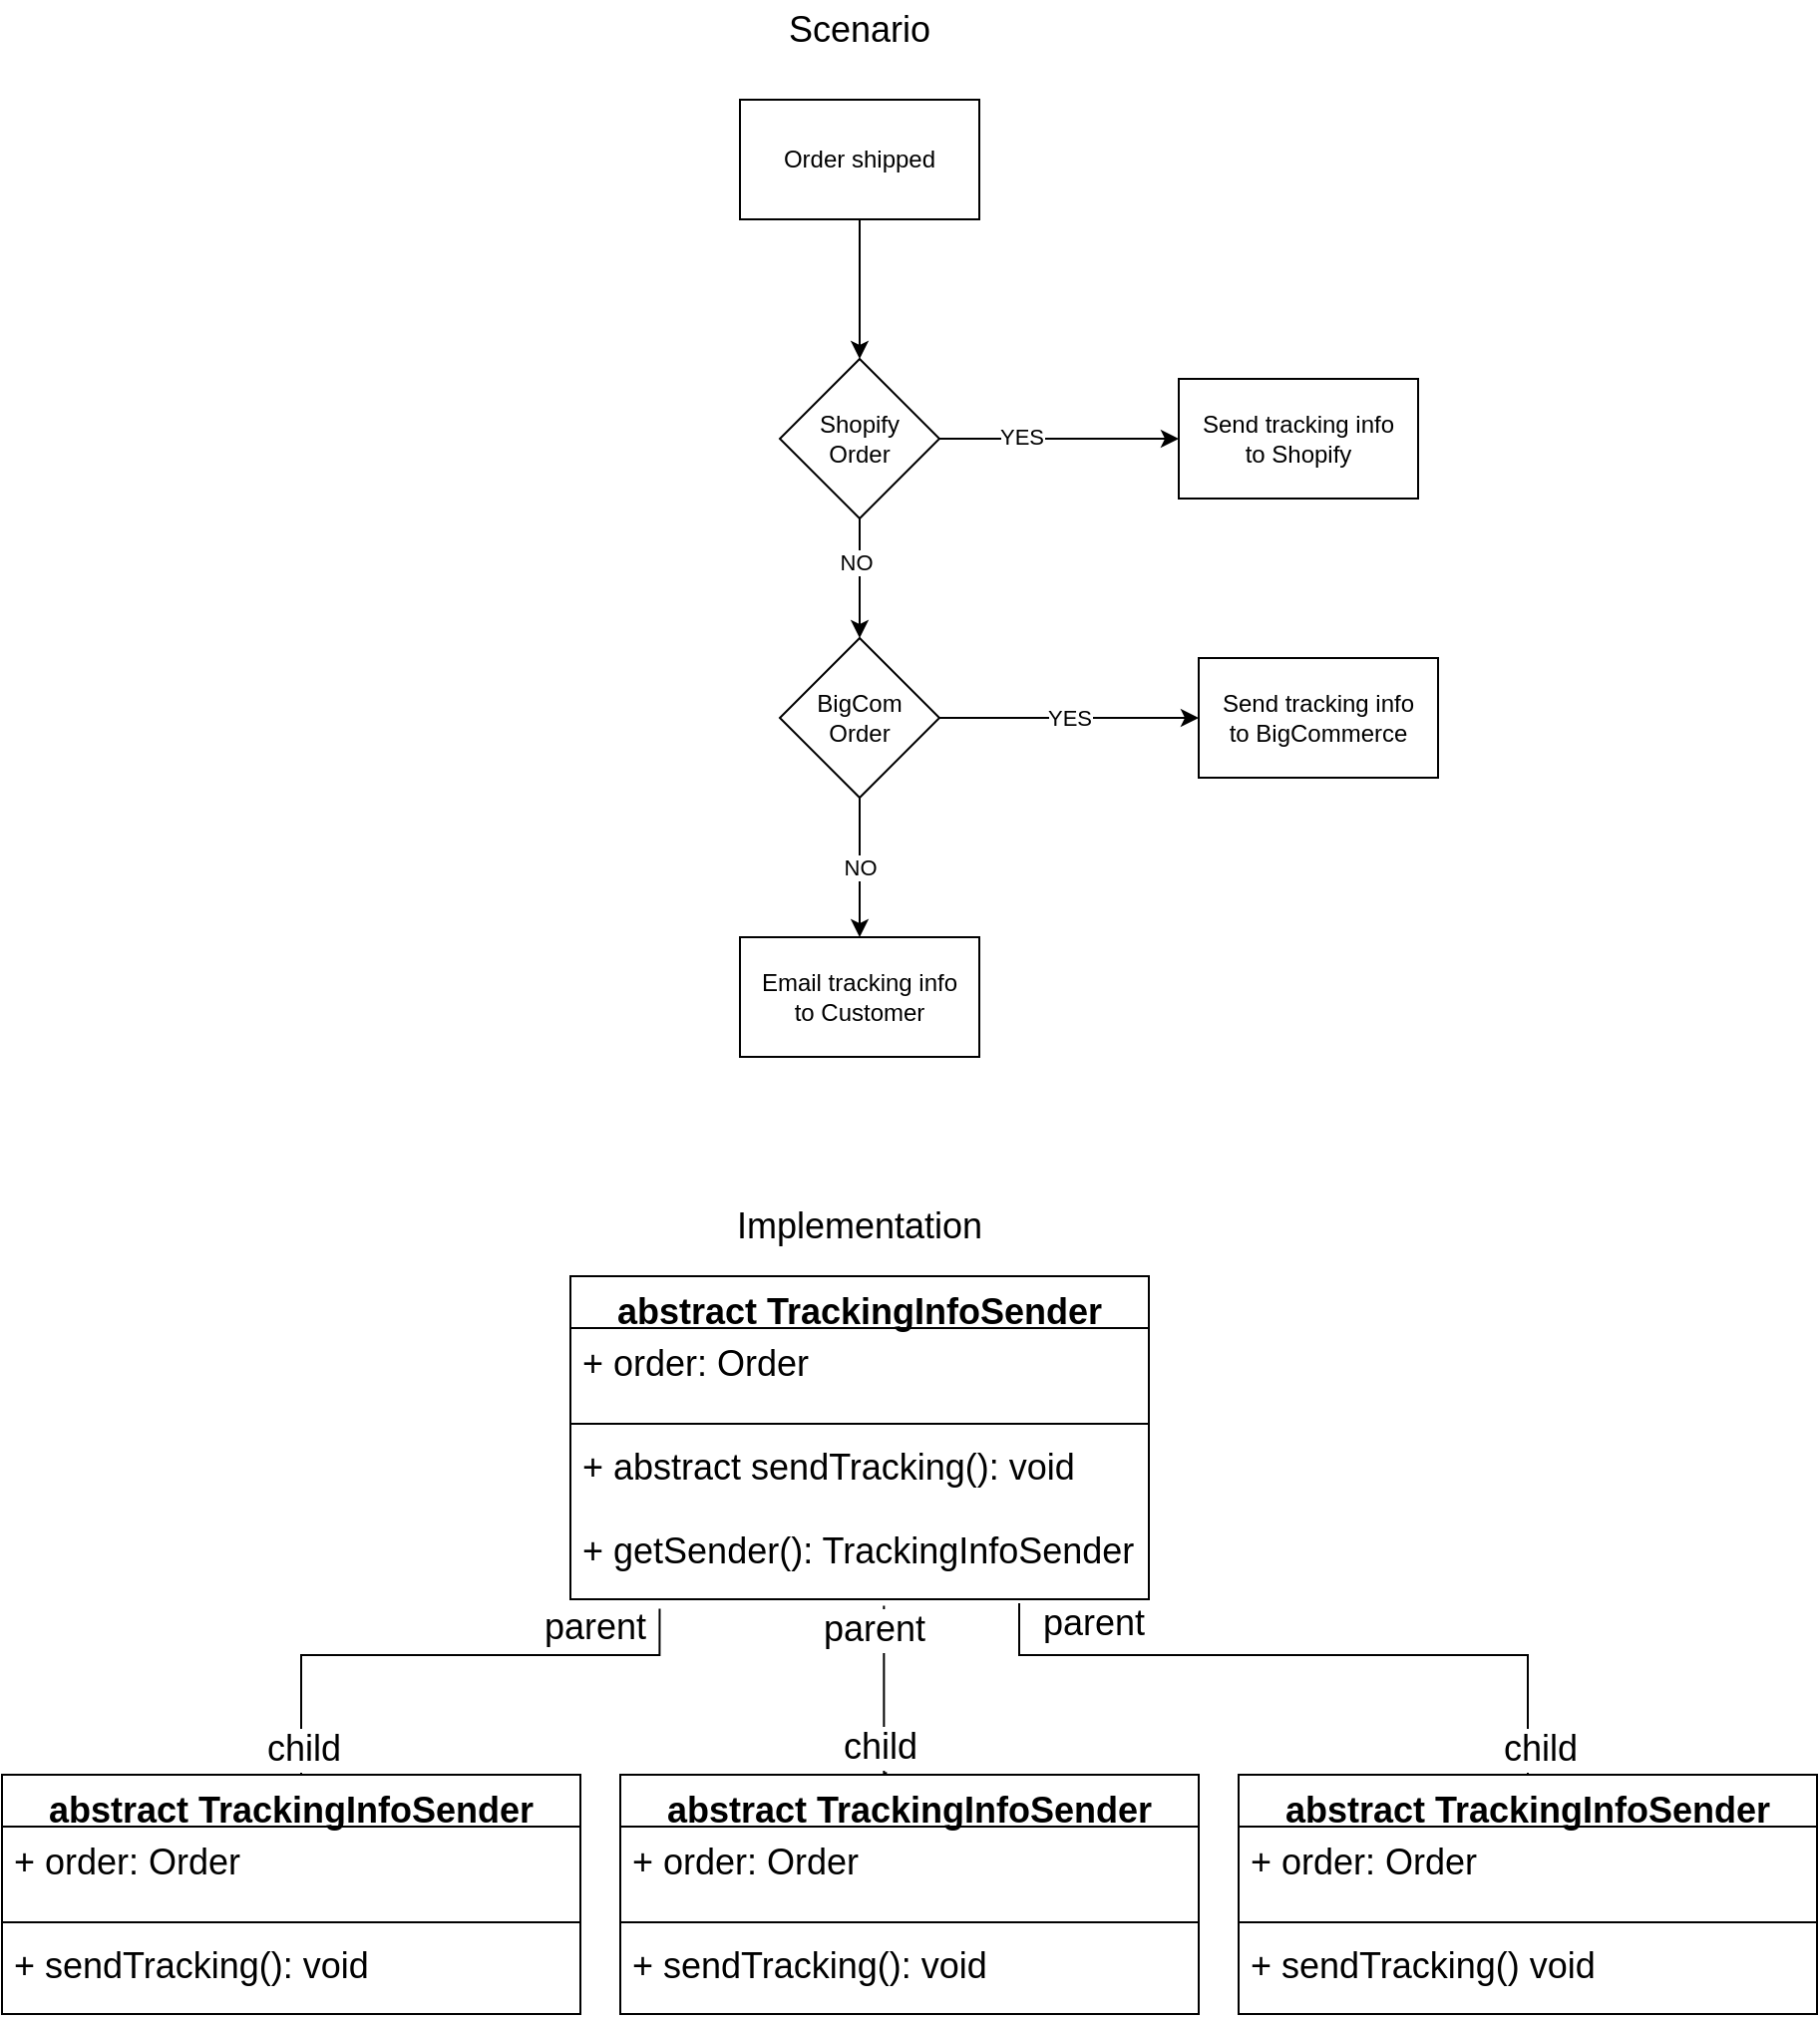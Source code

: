 <mxfile>
    <diagram id="8FRzGtqbTRZkgrxcZ6Gc" name="Page-1">
        <mxGraphModel dx="1373" dy="630" grid="0" gridSize="10" guides="1" tooltips="1" connect="1" arrows="1" fold="1" page="0" pageScale="1" pageWidth="850" pageHeight="1100" math="0" shadow="0">
            <root>
                <mxCell id="0"/>
                <mxCell id="1" parent="0"/>
                <mxCell id="12" style="edgeStyle=none;html=1;entryX=0.5;entryY=0;entryDx=0;entryDy=0;" edge="1" parent="1" source="2" target="3">
                    <mxGeometry relative="1" as="geometry"/>
                </mxCell>
                <mxCell id="2" value="Order shipped" style="rounded=0;whiteSpace=wrap;html=1;" vertex="1" parent="1">
                    <mxGeometry x="300" y="70" width="120" height="60" as="geometry"/>
                </mxCell>
                <mxCell id="9" style="edgeStyle=none;html=1;entryX=0;entryY=0.5;entryDx=0;entryDy=0;" edge="1" parent="1" source="3" target="4">
                    <mxGeometry relative="1" as="geometry"/>
                </mxCell>
                <mxCell id="15" value="YES" style="edgeLabel;html=1;align=center;verticalAlign=middle;resizable=0;points=[];" vertex="1" connectable="0" parent="9">
                    <mxGeometry x="-0.323" y="1" relative="1" as="geometry">
                        <mxPoint as="offset"/>
                    </mxGeometry>
                </mxCell>
                <mxCell id="13" style="edgeStyle=none;html=1;entryX=0.5;entryY=0;entryDx=0;entryDy=0;" edge="1" parent="1" source="3" target="5">
                    <mxGeometry relative="1" as="geometry"/>
                </mxCell>
                <mxCell id="16" value="NO" style="edgeLabel;html=1;align=center;verticalAlign=middle;resizable=0;points=[];" vertex="1" connectable="0" parent="13">
                    <mxGeometry x="-0.28" y="-2" relative="1" as="geometry">
                        <mxPoint as="offset"/>
                    </mxGeometry>
                </mxCell>
                <mxCell id="3" value="Shopify&lt;br&gt;Order" style="rhombus;whiteSpace=wrap;html=1;" vertex="1" parent="1">
                    <mxGeometry x="320" y="200" width="80" height="80" as="geometry"/>
                </mxCell>
                <mxCell id="4" value="Send tracking info&lt;br&gt;to Shopify" style="rounded=0;whiteSpace=wrap;html=1;" vertex="1" parent="1">
                    <mxGeometry x="520" y="210" width="120" height="60" as="geometry"/>
                </mxCell>
                <mxCell id="10" value="YES" style="edgeStyle=none;html=1;" edge="1" parent="1" source="5" target="6">
                    <mxGeometry relative="1" as="geometry"/>
                </mxCell>
                <mxCell id="14" value="NO" style="edgeStyle=none;html=1;entryX=0.5;entryY=0;entryDx=0;entryDy=0;" edge="1" parent="1" source="5" target="8">
                    <mxGeometry relative="1" as="geometry"/>
                </mxCell>
                <mxCell id="5" value="BigCom&lt;br&gt;Order" style="rhombus;whiteSpace=wrap;html=1;" vertex="1" parent="1">
                    <mxGeometry x="320" y="340" width="80" height="80" as="geometry"/>
                </mxCell>
                <mxCell id="6" value="Send tracking info&lt;br&gt;to BigCommerce" style="rounded=0;whiteSpace=wrap;html=1;" vertex="1" parent="1">
                    <mxGeometry x="530" y="350" width="120" height="60" as="geometry"/>
                </mxCell>
                <mxCell id="8" value="Email tracking info&lt;br&gt;to Customer" style="rounded=0;whiteSpace=wrap;html=1;" vertex="1" parent="1">
                    <mxGeometry x="300" y="490" width="120" height="60" as="geometry"/>
                </mxCell>
                <mxCell id="17" value="&lt;font style=&quot;font-size: 18px;&quot;&gt;Scenario&lt;/font&gt;" style="text;html=1;strokeColor=none;fillColor=none;align=center;verticalAlign=middle;whiteSpace=wrap;rounded=0;" vertex="1" parent="1">
                    <mxGeometry x="310" y="20" width="100" height="30" as="geometry"/>
                </mxCell>
                <mxCell id="18" value="&lt;font style=&quot;font-size: 18px;&quot;&gt;Implementation&lt;/font&gt;" style="text;html=1;strokeColor=none;fillColor=none;align=center;verticalAlign=middle;whiteSpace=wrap;rounded=0;" vertex="1" parent="1">
                    <mxGeometry x="290" y="620" width="140" height="30" as="geometry"/>
                </mxCell>
                <mxCell id="28" value="abstract TrackingInfoSender" style="swimlane;fontStyle=1;align=center;verticalAlign=top;childLayout=stackLayout;horizontal=1;startSize=26;horizontalStack=0;resizeParent=1;resizeParentMax=0;resizeLast=0;collapsible=1;marginBottom=0;fontSize=18;" vertex="1" parent="1">
                    <mxGeometry x="215" y="660" width="290" height="162" as="geometry"/>
                </mxCell>
                <mxCell id="29" value="+ order: Order" style="text;strokeColor=none;fillColor=none;align=left;verticalAlign=top;spacingLeft=4;spacingRight=4;overflow=hidden;rotatable=0;points=[[0,0.5],[1,0.5]];portConstraint=eastwest;fontSize=18;" vertex="1" parent="28">
                    <mxGeometry y="26" width="290" height="44" as="geometry"/>
                </mxCell>
                <mxCell id="30" value="" style="line;strokeWidth=1;fillColor=none;align=left;verticalAlign=middle;spacingTop=-1;spacingLeft=3;spacingRight=3;rotatable=0;labelPosition=right;points=[];portConstraint=eastwest;strokeColor=inherit;fontSize=18;" vertex="1" parent="28">
                    <mxGeometry y="70" width="290" height="8" as="geometry"/>
                </mxCell>
                <mxCell id="31" value="+ abstract sendTracking(): void" style="text;strokeColor=none;fillColor=none;align=left;verticalAlign=top;spacingLeft=4;spacingRight=4;overflow=hidden;rotatable=0;points=[[0,0.5],[1,0.5]];portConstraint=eastwest;fontSize=18;" vertex="1" parent="28">
                    <mxGeometry y="78" width="290" height="42" as="geometry"/>
                </mxCell>
                <mxCell id="44" value="+ getSender(): TrackingInfoSender" style="text;strokeColor=none;fillColor=none;align=left;verticalAlign=top;spacingLeft=4;spacingRight=4;overflow=hidden;rotatable=0;points=[[0,0.5],[1,0.5]];portConstraint=eastwest;fontSize=18;" vertex="1" parent="28">
                    <mxGeometry y="120" width="290" height="42" as="geometry"/>
                </mxCell>
                <mxCell id="45" value="" style="endArrow=none;html=1;edgeStyle=orthogonalEdgeStyle;fontSize=18;exitX=0.137;exitY=1.114;exitDx=0;exitDy=0;exitPerimeter=0;entryX=0.5;entryY=0;entryDx=0;entryDy=0;rounded=0;" edge="1" parent="28">
                    <mxGeometry relative="1" as="geometry">
                        <mxPoint x="44.73" y="166.788" as="sourcePoint"/>
                        <mxPoint x="-135" y="250" as="targetPoint"/>
                        <Array as="points">
                            <mxPoint x="45" y="190"/>
                            <mxPoint x="-135" y="190"/>
                        </Array>
                    </mxGeometry>
                </mxCell>
                <mxCell id="46" value="parent" style="edgeLabel;resizable=0;html=1;align=left;verticalAlign=bottom;fontSize=18;" connectable="0" vertex="1" parent="45">
                    <mxGeometry x="-1" relative="1" as="geometry">
                        <mxPoint x="-60" y="23" as="offset"/>
                    </mxGeometry>
                </mxCell>
                <mxCell id="47" value="child" style="edgeLabel;resizable=0;html=1;align=right;verticalAlign=bottom;fontSize=18;" connectable="0" vertex="1" parent="45">
                    <mxGeometry x="1" relative="1" as="geometry">
                        <mxPoint x="20" as="offset"/>
                    </mxGeometry>
                </mxCell>
                <mxCell id="32" value="abstract TrackingInfoSender" style="swimlane;fontStyle=1;align=center;verticalAlign=top;childLayout=stackLayout;horizontal=1;startSize=26;horizontalStack=0;resizeParent=1;resizeParentMax=0;resizeLast=0;collapsible=1;marginBottom=0;fontSize=18;" vertex="1" parent="1">
                    <mxGeometry x="-70" y="910" width="290" height="120" as="geometry"/>
                </mxCell>
                <mxCell id="33" value="+ order: Order" style="text;strokeColor=none;fillColor=none;align=left;verticalAlign=top;spacingLeft=4;spacingRight=4;overflow=hidden;rotatable=0;points=[[0,0.5],[1,0.5]];portConstraint=eastwest;fontSize=18;" vertex="1" parent="32">
                    <mxGeometry y="26" width="290" height="44" as="geometry"/>
                </mxCell>
                <mxCell id="34" value="" style="line;strokeWidth=1;fillColor=none;align=left;verticalAlign=middle;spacingTop=-1;spacingLeft=3;spacingRight=3;rotatable=0;labelPosition=right;points=[];portConstraint=eastwest;strokeColor=inherit;fontSize=18;" vertex="1" parent="32">
                    <mxGeometry y="70" width="290" height="8" as="geometry"/>
                </mxCell>
                <mxCell id="35" value="+ sendTracking(): void" style="text;strokeColor=none;fillColor=none;align=left;verticalAlign=top;spacingLeft=4;spacingRight=4;overflow=hidden;rotatable=0;points=[[0,0.5],[1,0.5]];portConstraint=eastwest;fontSize=18;" vertex="1" parent="32">
                    <mxGeometry y="78" width="290" height="42" as="geometry"/>
                </mxCell>
                <mxCell id="36" value="abstract TrackingInfoSender" style="swimlane;fontStyle=1;align=center;verticalAlign=top;childLayout=stackLayout;horizontal=1;startSize=26;horizontalStack=0;resizeParent=1;resizeParentMax=0;resizeLast=0;collapsible=1;marginBottom=0;fontSize=18;" vertex="1" parent="1">
                    <mxGeometry x="240" y="910" width="290" height="120" as="geometry"/>
                </mxCell>
                <mxCell id="37" value="+ order: Order" style="text;strokeColor=none;fillColor=none;align=left;verticalAlign=top;spacingLeft=4;spacingRight=4;overflow=hidden;rotatable=0;points=[[0,0.5],[1,0.5]];portConstraint=eastwest;fontSize=18;" vertex="1" parent="36">
                    <mxGeometry y="26" width="290" height="44" as="geometry"/>
                </mxCell>
                <mxCell id="38" value="" style="line;strokeWidth=1;fillColor=none;align=left;verticalAlign=middle;spacingTop=-1;spacingLeft=3;spacingRight=3;rotatable=0;labelPosition=right;points=[];portConstraint=eastwest;strokeColor=inherit;fontSize=18;" vertex="1" parent="36">
                    <mxGeometry y="70" width="290" height="8" as="geometry"/>
                </mxCell>
                <mxCell id="39" value="+ sendTracking(): void" style="text;strokeColor=none;fillColor=none;align=left;verticalAlign=top;spacingLeft=4;spacingRight=4;overflow=hidden;rotatable=0;points=[[0,0.5],[1,0.5]];portConstraint=eastwest;fontSize=18;" vertex="1" parent="36">
                    <mxGeometry y="78" width="290" height="42" as="geometry"/>
                </mxCell>
                <mxCell id="40" value="abstract TrackingInfoSender" style="swimlane;fontStyle=1;align=center;verticalAlign=top;childLayout=stackLayout;horizontal=1;startSize=26;horizontalStack=0;resizeParent=1;resizeParentMax=0;resizeLast=0;collapsible=1;marginBottom=0;fontSize=18;" vertex="1" parent="1">
                    <mxGeometry x="550" y="910" width="290" height="120" as="geometry"/>
                </mxCell>
                <mxCell id="41" value="+ order: Order" style="text;strokeColor=none;fillColor=none;align=left;verticalAlign=top;spacingLeft=4;spacingRight=4;overflow=hidden;rotatable=0;points=[[0,0.5],[1,0.5]];portConstraint=eastwest;fontSize=18;" vertex="1" parent="40">
                    <mxGeometry y="26" width="290" height="44" as="geometry"/>
                </mxCell>
                <mxCell id="42" value="" style="line;strokeWidth=1;fillColor=none;align=left;verticalAlign=middle;spacingTop=-1;spacingLeft=3;spacingRight=3;rotatable=0;labelPosition=right;points=[];portConstraint=eastwest;strokeColor=inherit;fontSize=18;" vertex="1" parent="40">
                    <mxGeometry y="70" width="290" height="8" as="geometry"/>
                </mxCell>
                <mxCell id="43" value="+ sendTracking() void" style="text;strokeColor=none;fillColor=none;align=left;verticalAlign=top;spacingLeft=4;spacingRight=4;overflow=hidden;rotatable=0;points=[[0,0.5],[1,0.5]];portConstraint=eastwest;fontSize=18;" vertex="1" parent="40">
                    <mxGeometry y="78" width="290" height="42" as="geometry"/>
                </mxCell>
                <mxCell id="48" value="" style="endArrow=none;html=1;edgeStyle=orthogonalEdgeStyle;fontSize=18;entryX=0.461;entryY=-0.007;entryDx=0;entryDy=0;rounded=0;exitX=0.542;exitY=1.076;exitDx=0;exitDy=0;exitPerimeter=0;entryPerimeter=0;" edge="1" parent="1" source="44" target="36">
                    <mxGeometry relative="1" as="geometry">
                        <mxPoint x="370" y="840" as="sourcePoint"/>
                        <mxPoint x="90" y="920" as="targetPoint"/>
                        <Array as="points">
                            <mxPoint x="372" y="909"/>
                        </Array>
                    </mxGeometry>
                </mxCell>
                <mxCell id="49" value="parent" style="edgeLabel;resizable=0;html=1;align=left;verticalAlign=bottom;fontSize=18;" connectable="0" vertex="1" parent="48">
                    <mxGeometry x="-1" relative="1" as="geometry">
                        <mxPoint x="-32" y="25" as="offset"/>
                    </mxGeometry>
                </mxCell>
                <mxCell id="50" value="child" style="edgeLabel;resizable=0;html=1;align=right;verticalAlign=bottom;fontSize=18;" connectable="0" vertex="1" parent="48">
                    <mxGeometry x="1" relative="1" as="geometry">
                        <mxPoint x="16" as="offset"/>
                    </mxGeometry>
                </mxCell>
                <mxCell id="51" value="" style="endArrow=none;html=1;edgeStyle=orthogonalEdgeStyle;fontSize=18;entryX=0.5;entryY=0;entryDx=0;entryDy=0;rounded=0;" edge="1" parent="1" target="40">
                    <mxGeometry relative="1" as="geometry">
                        <mxPoint x="440" y="824" as="sourcePoint"/>
                        <mxPoint x="520" y="905.21" as="targetPoint"/>
                        <Array as="points">
                            <mxPoint x="440" y="850"/>
                            <mxPoint x="695" y="850"/>
                        </Array>
                    </mxGeometry>
                </mxCell>
                <mxCell id="52" value="parent" style="edgeLabel;resizable=0;html=1;align=left;verticalAlign=bottom;fontSize=18;" connectable="0" vertex="1" parent="51">
                    <mxGeometry x="-1" relative="1" as="geometry">
                        <mxPoint x="10" y="23" as="offset"/>
                    </mxGeometry>
                </mxCell>
                <mxCell id="53" value="child" style="edgeLabel;resizable=0;html=1;align=right;verticalAlign=bottom;fontSize=18;" connectable="0" vertex="1" parent="51">
                    <mxGeometry x="1" relative="1" as="geometry">
                        <mxPoint x="25" as="offset"/>
                    </mxGeometry>
                </mxCell>
            </root>
        </mxGraphModel>
    </diagram>
</mxfile>